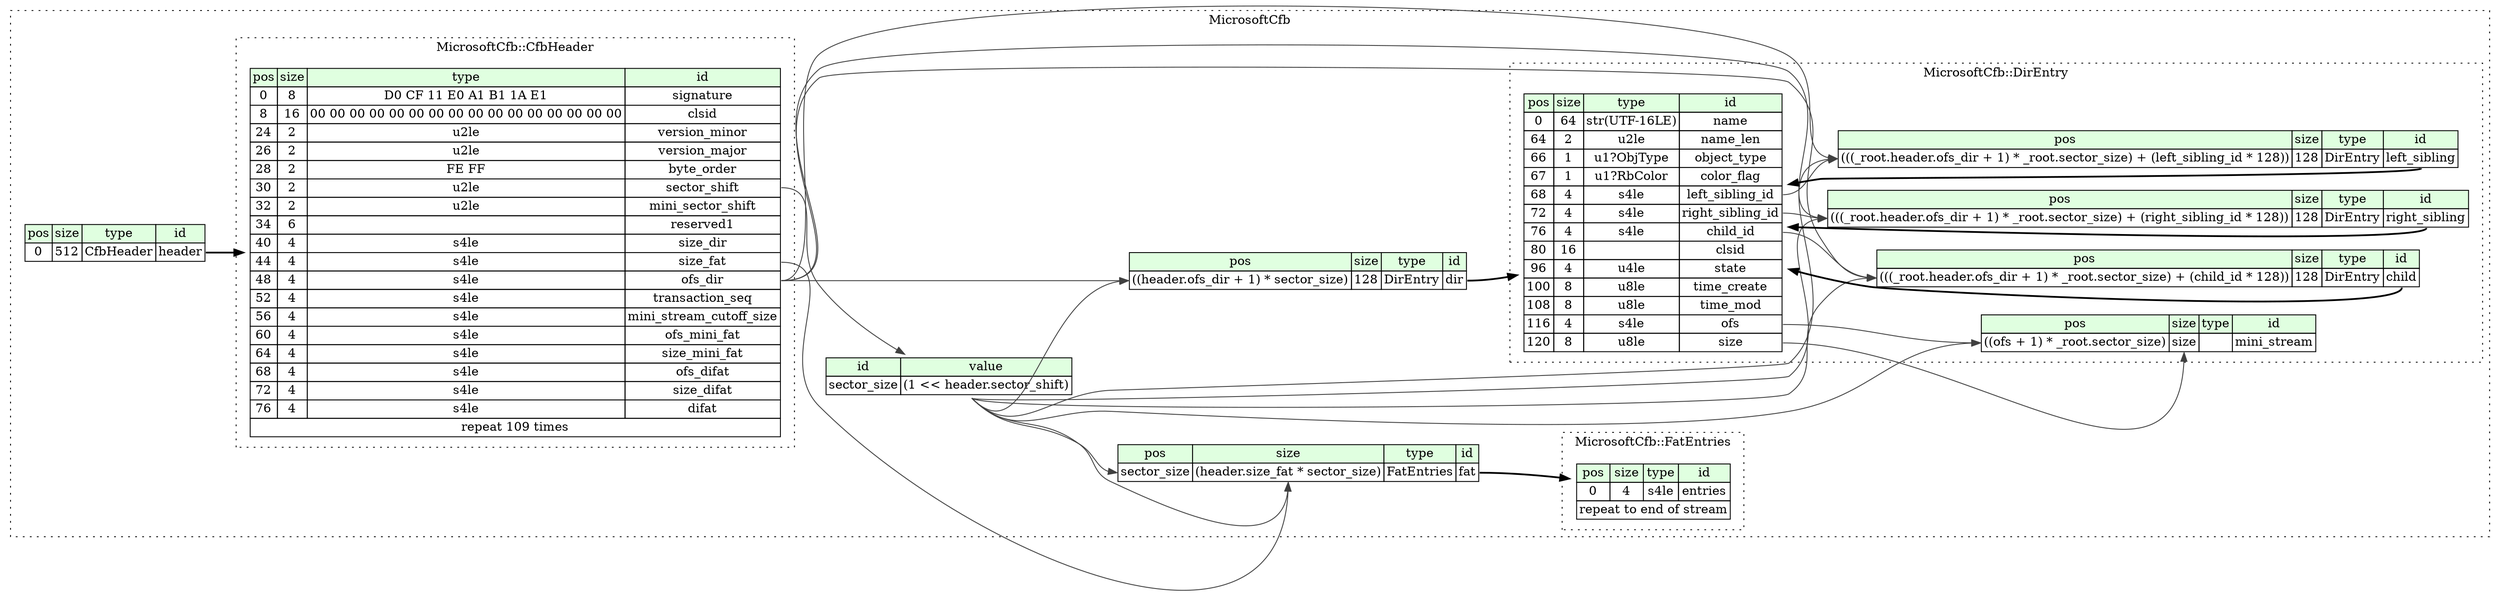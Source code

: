 digraph {
	rankdir=LR;
	node [shape=plaintext];
	subgraph cluster__microsoft_cfb {
		label="MicrosoftCfb";
		graph[style=dotted];

		microsoft_cfb__seq [label=<<TABLE BORDER="0" CELLBORDER="1" CELLSPACING="0">
			<TR><TD BGCOLOR="#E0FFE0">pos</TD><TD BGCOLOR="#E0FFE0">size</TD><TD BGCOLOR="#E0FFE0">type</TD><TD BGCOLOR="#E0FFE0">id</TD></TR>
			<TR><TD PORT="header_pos">0</TD><TD PORT="header_size">512</TD><TD>CfbHeader</TD><TD PORT="header_type">header</TD></TR>
		</TABLE>>];
		microsoft_cfb__inst__sector_size [label=<<TABLE BORDER="0" CELLBORDER="1" CELLSPACING="0">
			<TR><TD BGCOLOR="#E0FFE0">id</TD><TD BGCOLOR="#E0FFE0">value</TD></TR>
			<TR><TD>sector_size</TD><TD>(1 &lt;&lt; header.sector_shift)</TD></TR>
		</TABLE>>];
		microsoft_cfb__inst__fat [label=<<TABLE BORDER="0" CELLBORDER="1" CELLSPACING="0">
			<TR><TD BGCOLOR="#E0FFE0">pos</TD><TD BGCOLOR="#E0FFE0">size</TD><TD BGCOLOR="#E0FFE0">type</TD><TD BGCOLOR="#E0FFE0">id</TD></TR>
			<TR><TD PORT="fat_pos">sector_size</TD><TD PORT="fat_size">(header.size_fat * sector_size)</TD><TD>FatEntries</TD><TD PORT="fat_type">fat</TD></TR>
		</TABLE>>];
		microsoft_cfb__inst__dir [label=<<TABLE BORDER="0" CELLBORDER="1" CELLSPACING="0">
			<TR><TD BGCOLOR="#E0FFE0">pos</TD><TD BGCOLOR="#E0FFE0">size</TD><TD BGCOLOR="#E0FFE0">type</TD><TD BGCOLOR="#E0FFE0">id</TD></TR>
			<TR><TD PORT="dir_pos">((header.ofs_dir + 1) * sector_size)</TD><TD PORT="dir_size">128</TD><TD>DirEntry</TD><TD PORT="dir_type">dir</TD></TR>
		</TABLE>>];
		subgraph cluster__cfb_header {
			label="MicrosoftCfb::CfbHeader";
			graph[style=dotted];

			cfb_header__seq [label=<<TABLE BORDER="0" CELLBORDER="1" CELLSPACING="0">
				<TR><TD BGCOLOR="#E0FFE0">pos</TD><TD BGCOLOR="#E0FFE0">size</TD><TD BGCOLOR="#E0FFE0">type</TD><TD BGCOLOR="#E0FFE0">id</TD></TR>
				<TR><TD PORT="signature_pos">0</TD><TD PORT="signature_size">8</TD><TD>D0 CF 11 E0 A1 B1 1A E1</TD><TD PORT="signature_type">signature</TD></TR>
				<TR><TD PORT="clsid_pos">8</TD><TD PORT="clsid_size">16</TD><TD>00 00 00 00 00 00 00 00 00 00 00 00 00 00 00 00</TD><TD PORT="clsid_type">clsid</TD></TR>
				<TR><TD PORT="version_minor_pos">24</TD><TD PORT="version_minor_size">2</TD><TD>u2le</TD><TD PORT="version_minor_type">version_minor</TD></TR>
				<TR><TD PORT="version_major_pos">26</TD><TD PORT="version_major_size">2</TD><TD>u2le</TD><TD PORT="version_major_type">version_major</TD></TR>
				<TR><TD PORT="byte_order_pos">28</TD><TD PORT="byte_order_size">2</TD><TD>FE FF</TD><TD PORT="byte_order_type">byte_order</TD></TR>
				<TR><TD PORT="sector_shift_pos">30</TD><TD PORT="sector_shift_size">2</TD><TD>u2le</TD><TD PORT="sector_shift_type">sector_shift</TD></TR>
				<TR><TD PORT="mini_sector_shift_pos">32</TD><TD PORT="mini_sector_shift_size">2</TD><TD>u2le</TD><TD PORT="mini_sector_shift_type">mini_sector_shift</TD></TR>
				<TR><TD PORT="reserved1_pos">34</TD><TD PORT="reserved1_size">6</TD><TD></TD><TD PORT="reserved1_type">reserved1</TD></TR>
				<TR><TD PORT="size_dir_pos">40</TD><TD PORT="size_dir_size">4</TD><TD>s4le</TD><TD PORT="size_dir_type">size_dir</TD></TR>
				<TR><TD PORT="size_fat_pos">44</TD><TD PORT="size_fat_size">4</TD><TD>s4le</TD><TD PORT="size_fat_type">size_fat</TD></TR>
				<TR><TD PORT="ofs_dir_pos">48</TD><TD PORT="ofs_dir_size">4</TD><TD>s4le</TD><TD PORT="ofs_dir_type">ofs_dir</TD></TR>
				<TR><TD PORT="transaction_seq_pos">52</TD><TD PORT="transaction_seq_size">4</TD><TD>s4le</TD><TD PORT="transaction_seq_type">transaction_seq</TD></TR>
				<TR><TD PORT="mini_stream_cutoff_size_pos">56</TD><TD PORT="mini_stream_cutoff_size_size">4</TD><TD>s4le</TD><TD PORT="mini_stream_cutoff_size_type">mini_stream_cutoff_size</TD></TR>
				<TR><TD PORT="ofs_mini_fat_pos">60</TD><TD PORT="ofs_mini_fat_size">4</TD><TD>s4le</TD><TD PORT="ofs_mini_fat_type">ofs_mini_fat</TD></TR>
				<TR><TD PORT="size_mini_fat_pos">64</TD><TD PORT="size_mini_fat_size">4</TD><TD>s4le</TD><TD PORT="size_mini_fat_type">size_mini_fat</TD></TR>
				<TR><TD PORT="ofs_difat_pos">68</TD><TD PORT="ofs_difat_size">4</TD><TD>s4le</TD><TD PORT="ofs_difat_type">ofs_difat</TD></TR>
				<TR><TD PORT="size_difat_pos">72</TD><TD PORT="size_difat_size">4</TD><TD>s4le</TD><TD PORT="size_difat_type">size_difat</TD></TR>
				<TR><TD PORT="difat_pos">76</TD><TD PORT="difat_size">4</TD><TD>s4le</TD><TD PORT="difat_type">difat</TD></TR>
				<TR><TD COLSPAN="4" PORT="difat__repeat">repeat 109 times</TD></TR>
			</TABLE>>];
		}
		subgraph cluster__fat_entries {
			label="MicrosoftCfb::FatEntries";
			graph[style=dotted];

			fat_entries__seq [label=<<TABLE BORDER="0" CELLBORDER="1" CELLSPACING="0">
				<TR><TD BGCOLOR="#E0FFE0">pos</TD><TD BGCOLOR="#E0FFE0">size</TD><TD BGCOLOR="#E0FFE0">type</TD><TD BGCOLOR="#E0FFE0">id</TD></TR>
				<TR><TD PORT="entries_pos">0</TD><TD PORT="entries_size">4</TD><TD>s4le</TD><TD PORT="entries_type">entries</TD></TR>
				<TR><TD COLSPAN="4" PORT="entries__repeat">repeat to end of stream</TD></TR>
			</TABLE>>];
		}
		subgraph cluster__dir_entry {
			label="MicrosoftCfb::DirEntry";
			graph[style=dotted];

			dir_entry__seq [label=<<TABLE BORDER="0" CELLBORDER="1" CELLSPACING="0">
				<TR><TD BGCOLOR="#E0FFE0">pos</TD><TD BGCOLOR="#E0FFE0">size</TD><TD BGCOLOR="#E0FFE0">type</TD><TD BGCOLOR="#E0FFE0">id</TD></TR>
				<TR><TD PORT="name_pos">0</TD><TD PORT="name_size">64</TD><TD>str(UTF-16LE)</TD><TD PORT="name_type">name</TD></TR>
				<TR><TD PORT="name_len_pos">64</TD><TD PORT="name_len_size">2</TD><TD>u2le</TD><TD PORT="name_len_type">name_len</TD></TR>
				<TR><TD PORT="object_type_pos">66</TD><TD PORT="object_type_size">1</TD><TD>u1?ObjType</TD><TD PORT="object_type_type">object_type</TD></TR>
				<TR><TD PORT="color_flag_pos">67</TD><TD PORT="color_flag_size">1</TD><TD>u1?RbColor</TD><TD PORT="color_flag_type">color_flag</TD></TR>
				<TR><TD PORT="left_sibling_id_pos">68</TD><TD PORT="left_sibling_id_size">4</TD><TD>s4le</TD><TD PORT="left_sibling_id_type">left_sibling_id</TD></TR>
				<TR><TD PORT="right_sibling_id_pos">72</TD><TD PORT="right_sibling_id_size">4</TD><TD>s4le</TD><TD PORT="right_sibling_id_type">right_sibling_id</TD></TR>
				<TR><TD PORT="child_id_pos">76</TD><TD PORT="child_id_size">4</TD><TD>s4le</TD><TD PORT="child_id_type">child_id</TD></TR>
				<TR><TD PORT="clsid_pos">80</TD><TD PORT="clsid_size">16</TD><TD></TD><TD PORT="clsid_type">clsid</TD></TR>
				<TR><TD PORT="state_pos">96</TD><TD PORT="state_size">4</TD><TD>u4le</TD><TD PORT="state_type">state</TD></TR>
				<TR><TD PORT="time_create_pos">100</TD><TD PORT="time_create_size">8</TD><TD>u8le</TD><TD PORT="time_create_type">time_create</TD></TR>
				<TR><TD PORT="time_mod_pos">108</TD><TD PORT="time_mod_size">8</TD><TD>u8le</TD><TD PORT="time_mod_type">time_mod</TD></TR>
				<TR><TD PORT="ofs_pos">116</TD><TD PORT="ofs_size">4</TD><TD>s4le</TD><TD PORT="ofs_type">ofs</TD></TR>
				<TR><TD PORT="size_pos">120</TD><TD PORT="size_size">8</TD><TD>u8le</TD><TD PORT="size_type">size</TD></TR>
			</TABLE>>];
			dir_entry__inst__mini_stream [label=<<TABLE BORDER="0" CELLBORDER="1" CELLSPACING="0">
				<TR><TD BGCOLOR="#E0FFE0">pos</TD><TD BGCOLOR="#E0FFE0">size</TD><TD BGCOLOR="#E0FFE0">type</TD><TD BGCOLOR="#E0FFE0">id</TD></TR>
				<TR><TD PORT="mini_stream_pos">((ofs + 1) * _root.sector_size)</TD><TD PORT="mini_stream_size">size</TD><TD></TD><TD PORT="mini_stream_type">mini_stream</TD></TR>
			</TABLE>>];
			dir_entry__inst__child [label=<<TABLE BORDER="0" CELLBORDER="1" CELLSPACING="0">
				<TR><TD BGCOLOR="#E0FFE0">pos</TD><TD BGCOLOR="#E0FFE0">size</TD><TD BGCOLOR="#E0FFE0">type</TD><TD BGCOLOR="#E0FFE0">id</TD></TR>
				<TR><TD PORT="child_pos">(((_root.header.ofs_dir + 1) * _root.sector_size) + (child_id * 128))</TD><TD PORT="child_size">128</TD><TD>DirEntry</TD><TD PORT="child_type">child</TD></TR>
			</TABLE>>];
			dir_entry__inst__left_sibling [label=<<TABLE BORDER="0" CELLBORDER="1" CELLSPACING="0">
				<TR><TD BGCOLOR="#E0FFE0">pos</TD><TD BGCOLOR="#E0FFE0">size</TD><TD BGCOLOR="#E0FFE0">type</TD><TD BGCOLOR="#E0FFE0">id</TD></TR>
				<TR><TD PORT="left_sibling_pos">(((_root.header.ofs_dir + 1) * _root.sector_size) + (left_sibling_id * 128))</TD><TD PORT="left_sibling_size">128</TD><TD>DirEntry</TD><TD PORT="left_sibling_type">left_sibling</TD></TR>
			</TABLE>>];
			dir_entry__inst__right_sibling [label=<<TABLE BORDER="0" CELLBORDER="1" CELLSPACING="0">
				<TR><TD BGCOLOR="#E0FFE0">pos</TD><TD BGCOLOR="#E0FFE0">size</TD><TD BGCOLOR="#E0FFE0">type</TD><TD BGCOLOR="#E0FFE0">id</TD></TR>
				<TR><TD PORT="right_sibling_pos">(((_root.header.ofs_dir + 1) * _root.sector_size) + (right_sibling_id * 128))</TD><TD PORT="right_sibling_size">128</TD><TD>DirEntry</TD><TD PORT="right_sibling_type">right_sibling</TD></TR>
			</TABLE>>];
		}
	}
	microsoft_cfb__seq:header_type -> cfb_header__seq [style=bold];
	cfb_header__seq:sector_shift_type -> microsoft_cfb__inst__sector_size [color="#404040"];
	microsoft_cfb__inst__sector_size:sector_size_type -> microsoft_cfb__inst__fat:fat_pos [color="#404040"];
	cfb_header__seq:size_fat_type -> microsoft_cfb__inst__fat:fat_size [color="#404040"];
	microsoft_cfb__inst__sector_size:sector_size_type -> microsoft_cfb__inst__fat:fat_size [color="#404040"];
	microsoft_cfb__inst__fat:fat_type -> fat_entries__seq [style=bold];
	cfb_header__seq:ofs_dir_type -> microsoft_cfb__inst__dir:dir_pos [color="#404040"];
	microsoft_cfb__inst__sector_size:sector_size_type -> microsoft_cfb__inst__dir:dir_pos [color="#404040"];
	microsoft_cfb__inst__dir:dir_type -> dir_entry__seq [style=bold];
	dir_entry__seq:ofs_type -> dir_entry__inst__mini_stream:mini_stream_pos [color="#404040"];
	microsoft_cfb__inst__sector_size:sector_size_type -> dir_entry__inst__mini_stream:mini_stream_pos [color="#404040"];
	dir_entry__seq:size_type -> dir_entry__inst__mini_stream:mini_stream_size [color="#404040"];
	cfb_header__seq:ofs_dir_type -> dir_entry__inst__child:child_pos [color="#404040"];
	microsoft_cfb__inst__sector_size:sector_size_type -> dir_entry__inst__child:child_pos [color="#404040"];
	dir_entry__seq:child_id_type -> dir_entry__inst__child:child_pos [color="#404040"];
	dir_entry__inst__child:child_type -> dir_entry__seq [style=bold];
	cfb_header__seq:ofs_dir_type -> dir_entry__inst__left_sibling:left_sibling_pos [color="#404040"];
	microsoft_cfb__inst__sector_size:sector_size_type -> dir_entry__inst__left_sibling:left_sibling_pos [color="#404040"];
	dir_entry__seq:left_sibling_id_type -> dir_entry__inst__left_sibling:left_sibling_pos [color="#404040"];
	dir_entry__inst__left_sibling:left_sibling_type -> dir_entry__seq [style=bold];
	cfb_header__seq:ofs_dir_type -> dir_entry__inst__right_sibling:right_sibling_pos [color="#404040"];
	microsoft_cfb__inst__sector_size:sector_size_type -> dir_entry__inst__right_sibling:right_sibling_pos [color="#404040"];
	dir_entry__seq:right_sibling_id_type -> dir_entry__inst__right_sibling:right_sibling_pos [color="#404040"];
	dir_entry__inst__right_sibling:right_sibling_type -> dir_entry__seq [style=bold];
}
